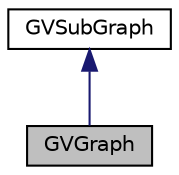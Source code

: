 digraph G
{
  edge [fontname="Helvetica",fontsize="10",labelfontname="Helvetica",labelfontsize="10"];
  node [fontname="Helvetica",fontsize="10",shape=record];
  Node1 [label="GVGraph",height=0.2,width=0.4,color="black", fillcolor="grey75", style="filled" fontcolor="black"];
  Node2 -> Node1 [dir="back",color="midnightblue",fontsize="10",style="solid",fontname="Helvetica"];
  Node2 [label="GVSubGraph",height=0.2,width=0.4,color="black", fillcolor="white", style="filled",URL="$class_g_v_sub_graph.html",tooltip="the object containing a libraph subgraph and its associated nodes and edges"];
}
